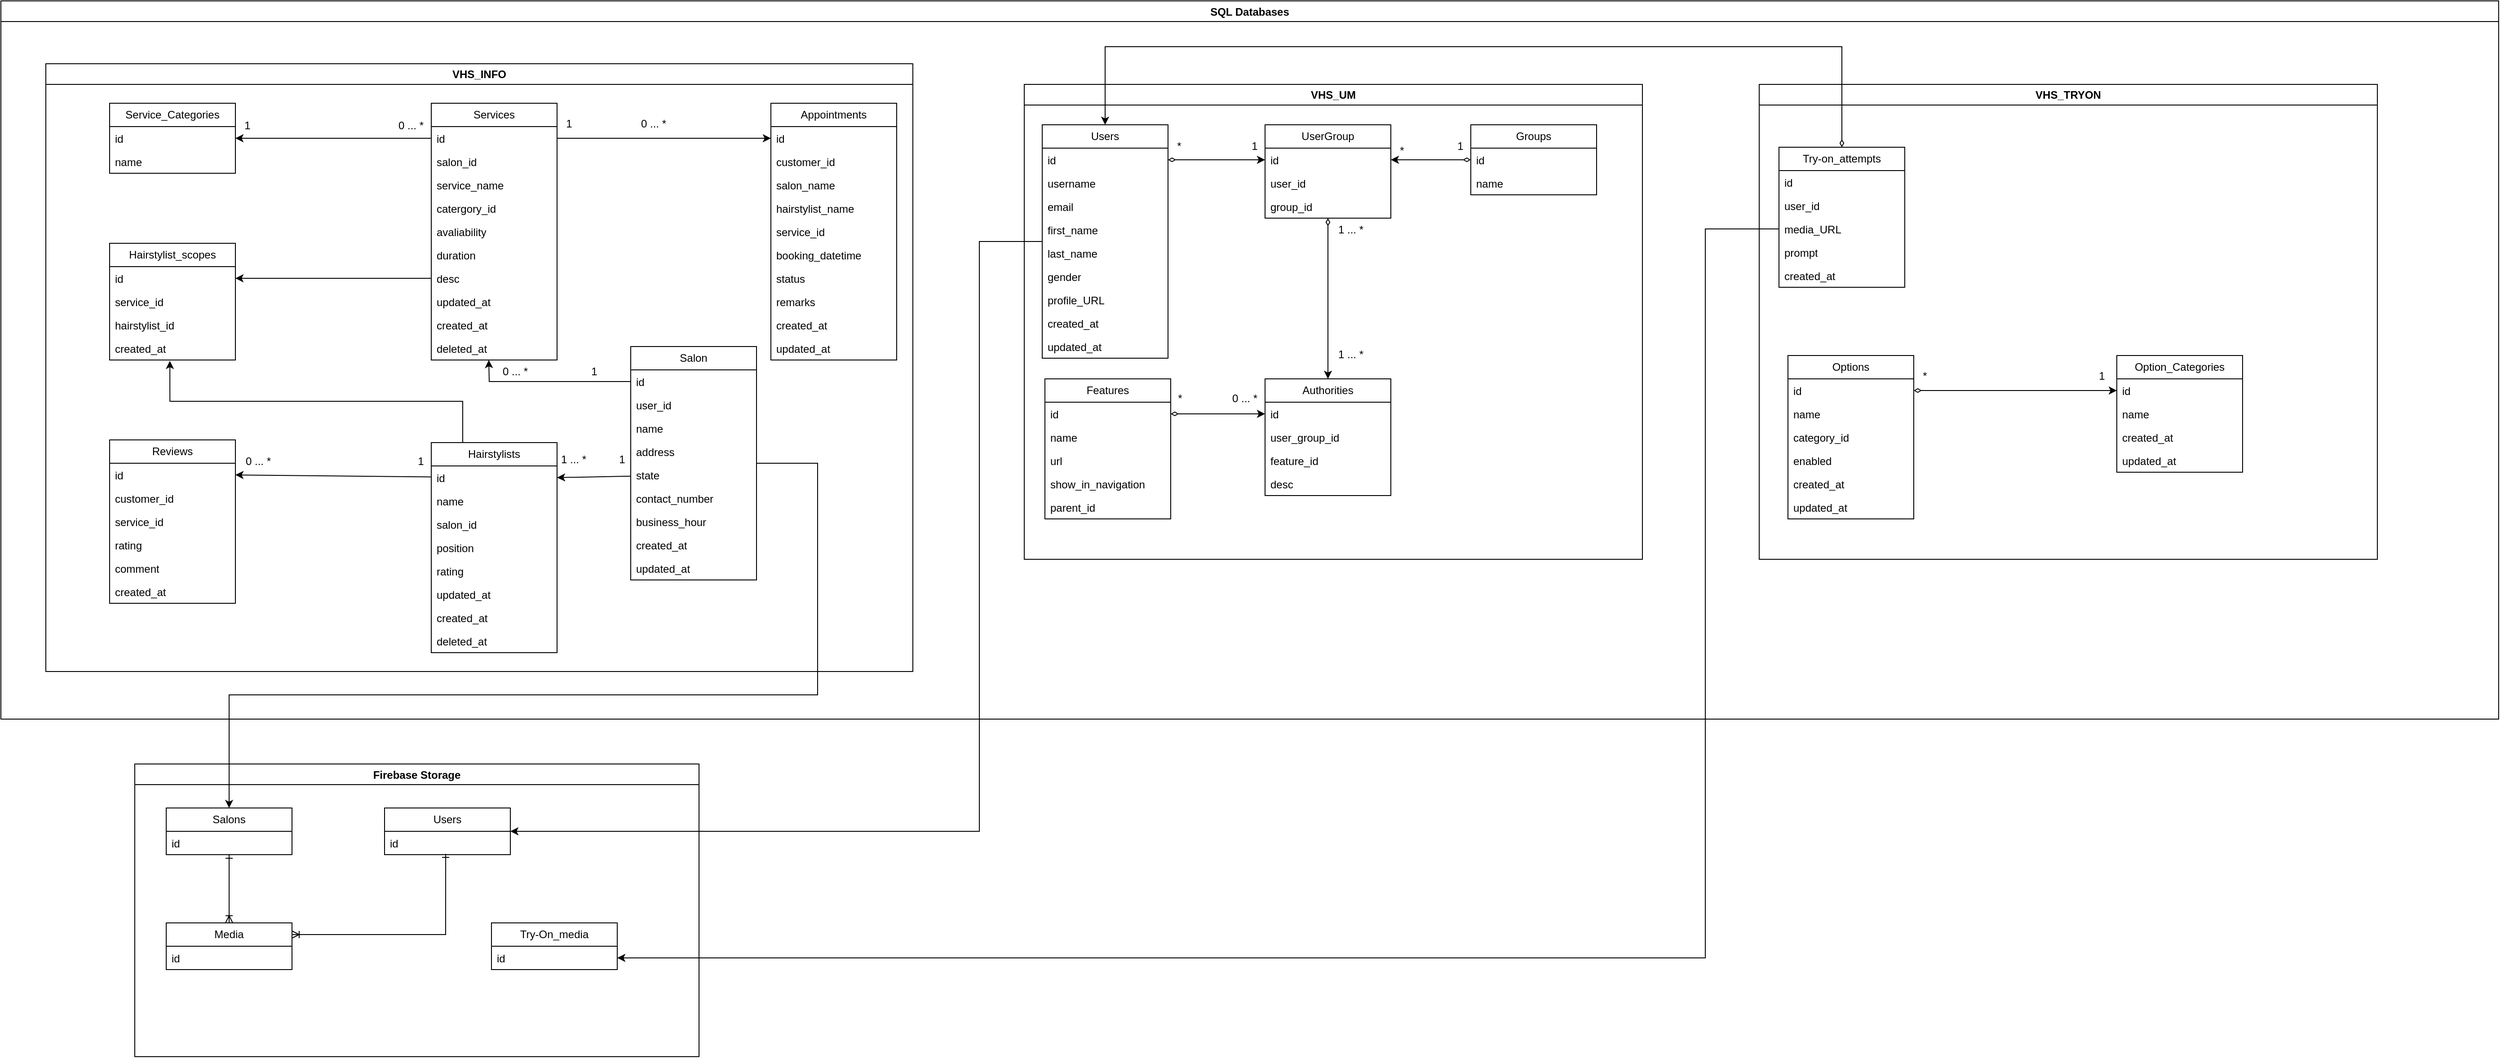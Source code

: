 <mxfile version="20.2.3" type="device"><diagram name="Page-1" id="EU95FbLC4-0vJ19-Mq4g"><mxGraphModel dx="3754" dy="1260" grid="0" gridSize="10" guides="1" tooltips="1" connect="1" arrows="1" fold="1" page="0" pageScale="1" pageWidth="850" pageHeight="1100" math="0" shadow="0"><root><mxCell id="0"/><mxCell id="1" parent="0"/><mxCell id="-qn0VNu3mBSavHZw8yQI-42" value="SQL Databases" style="swimlane;" parent="1" vertex="1"><mxGeometry x="-2357" y="-162" width="2780" height="800" as="geometry"/></mxCell><mxCell id="NPpUsrkIHnFNNXtcyEgX-66" value="VHS_UM" style="swimlane;whiteSpace=wrap;html=1;startSize=23;" parent="-qn0VNu3mBSavHZw8yQI-42" vertex="1"><mxGeometry x="1139" y="93" width="688" height="529" as="geometry"><mxRectangle x="262" y="-19" width="137" height="26" as="alternateBounds"/></mxGeometry></mxCell><mxCell id="NPpUsrkIHnFNNXtcyEgX-4" value="Users" style="swimlane;fontStyle=0;childLayout=stackLayout;horizontal=1;startSize=26;fillColor=none;horizontalStack=0;resizeParent=1;resizeParentMax=0;resizeLast=0;collapsible=1;marginBottom=0;whiteSpace=wrap;html=1;" parent="NPpUsrkIHnFNNXtcyEgX-66" vertex="1"><mxGeometry x="20" y="45" width="140" height="260" as="geometry"><mxRectangle x="330" y="230" width="100" height="30" as="alternateBounds"/></mxGeometry></mxCell><mxCell id="NPpUsrkIHnFNNXtcyEgX-24" value="id" style="text;strokeColor=none;fillColor=none;align=left;verticalAlign=top;spacingLeft=4;spacingRight=4;overflow=hidden;rotatable=0;points=[[0,0.5],[1,0.5]];portConstraint=eastwest;whiteSpace=wrap;html=1;" parent="NPpUsrkIHnFNNXtcyEgX-4" vertex="1"><mxGeometry y="26" width="140" height="26" as="geometry"/></mxCell><mxCell id="NPpUsrkIHnFNNXtcyEgX-25" value="username" style="text;strokeColor=none;fillColor=none;align=left;verticalAlign=top;spacingLeft=4;spacingRight=4;overflow=hidden;rotatable=0;points=[[0,0.5],[1,0.5]];portConstraint=eastwest;whiteSpace=wrap;html=1;" parent="NPpUsrkIHnFNNXtcyEgX-4" vertex="1"><mxGeometry y="52" width="140" height="26" as="geometry"/></mxCell><mxCell id="NPpUsrkIHnFNNXtcyEgX-26" value="email" style="text;strokeColor=none;fillColor=none;align=left;verticalAlign=top;spacingLeft=4;spacingRight=4;overflow=hidden;rotatable=0;points=[[0,0.5],[1,0.5]];portConstraint=eastwest;whiteSpace=wrap;html=1;" parent="NPpUsrkIHnFNNXtcyEgX-4" vertex="1"><mxGeometry y="78" width="140" height="26" as="geometry"/></mxCell><mxCell id="NPpUsrkIHnFNNXtcyEgX-27" value="first_name" style="text;strokeColor=none;fillColor=none;align=left;verticalAlign=top;spacingLeft=4;spacingRight=4;overflow=hidden;rotatable=0;points=[[0,0.5],[1,0.5]];portConstraint=eastwest;whiteSpace=wrap;html=1;" parent="NPpUsrkIHnFNNXtcyEgX-4" vertex="1"><mxGeometry y="104" width="140" height="26" as="geometry"/></mxCell><mxCell id="NPpUsrkIHnFNNXtcyEgX-6" value="last_name" style="text;strokeColor=none;fillColor=none;align=left;verticalAlign=top;spacingLeft=4;spacingRight=4;overflow=hidden;rotatable=0;points=[[0,0.5],[1,0.5]];portConstraint=eastwest;whiteSpace=wrap;html=1;" parent="NPpUsrkIHnFNNXtcyEgX-4" vertex="1"><mxGeometry y="130" width="140" height="26" as="geometry"/></mxCell><mxCell id="NPpUsrkIHnFNNXtcyEgX-29" value="gender" style="text;strokeColor=none;fillColor=none;align=left;verticalAlign=top;spacingLeft=4;spacingRight=4;overflow=hidden;rotatable=0;points=[[0,0.5],[1,0.5]];portConstraint=eastwest;whiteSpace=wrap;html=1;" parent="NPpUsrkIHnFNNXtcyEgX-4" vertex="1"><mxGeometry y="156" width="140" height="26" as="geometry"/></mxCell><mxCell id="lzZ6D2tlGXIr9GWn8i_I-21" value="profile_URL" style="text;strokeColor=none;fillColor=none;align=left;verticalAlign=top;spacingLeft=4;spacingRight=4;overflow=hidden;rotatable=0;points=[[0,0.5],[1,0.5]];portConstraint=eastwest;whiteSpace=wrap;html=1;" parent="NPpUsrkIHnFNNXtcyEgX-4" vertex="1"><mxGeometry y="182" width="140" height="26" as="geometry"/></mxCell><mxCell id="NPpUsrkIHnFNNXtcyEgX-30" value="created_at" style="text;strokeColor=none;fillColor=none;align=left;verticalAlign=top;spacingLeft=4;spacingRight=4;overflow=hidden;rotatable=0;points=[[0,0.5],[1,0.5]];portConstraint=eastwest;whiteSpace=wrap;html=1;" parent="NPpUsrkIHnFNNXtcyEgX-4" vertex="1"><mxGeometry y="208" width="140" height="26" as="geometry"/></mxCell><mxCell id="NPpUsrkIHnFNNXtcyEgX-28" value="updated_at" style="text;strokeColor=none;fillColor=none;align=left;verticalAlign=top;spacingLeft=4;spacingRight=4;overflow=hidden;rotatable=0;points=[[0,0.5],[1,0.5]];portConstraint=eastwest;whiteSpace=wrap;html=1;" parent="NPpUsrkIHnFNNXtcyEgX-4" vertex="1"><mxGeometry y="234" width="140" height="26" as="geometry"/></mxCell><mxCell id="NPpUsrkIHnFNNXtcyEgX-12" value="Groups" style="swimlane;fontStyle=0;childLayout=stackLayout;horizontal=1;startSize=26;fillColor=none;horizontalStack=0;resizeParent=1;resizeParentMax=0;resizeLast=0;collapsible=1;marginBottom=0;whiteSpace=wrap;html=1;" parent="NPpUsrkIHnFNNXtcyEgX-66" vertex="1"><mxGeometry x="497" y="45" width="140" height="78" as="geometry"/></mxCell><mxCell id="NPpUsrkIHnFNNXtcyEgX-13" value="id" style="text;strokeColor=none;fillColor=none;align=left;verticalAlign=top;spacingLeft=4;spacingRight=4;overflow=hidden;rotatable=0;points=[[0,0.5],[1,0.5]];portConstraint=eastwest;whiteSpace=wrap;html=1;" parent="NPpUsrkIHnFNNXtcyEgX-12" vertex="1"><mxGeometry y="26" width="140" height="26" as="geometry"/></mxCell><mxCell id="NPpUsrkIHnFNNXtcyEgX-14" value="name" style="text;strokeColor=none;fillColor=none;align=left;verticalAlign=top;spacingLeft=4;spacingRight=4;overflow=hidden;rotatable=0;points=[[0,0.5],[1,0.5]];portConstraint=eastwest;whiteSpace=wrap;html=1;" parent="NPpUsrkIHnFNNXtcyEgX-12" vertex="1"><mxGeometry y="52" width="140" height="26" as="geometry"/></mxCell><mxCell id="NPpUsrkIHnFNNXtcyEgX-16" value="Features" style="swimlane;fontStyle=0;childLayout=stackLayout;horizontal=1;startSize=26;fillColor=none;horizontalStack=0;resizeParent=1;resizeParentMax=0;resizeLast=0;collapsible=1;marginBottom=0;whiteSpace=wrap;html=1;" parent="NPpUsrkIHnFNNXtcyEgX-66" vertex="1"><mxGeometry x="23" y="328" width="140" height="156" as="geometry"/></mxCell><mxCell id="NPpUsrkIHnFNNXtcyEgX-17" value="id" style="text;strokeColor=none;fillColor=none;align=left;verticalAlign=top;spacingLeft=4;spacingRight=4;overflow=hidden;rotatable=0;points=[[0,0.5],[1,0.5]];portConstraint=eastwest;whiteSpace=wrap;html=1;" parent="NPpUsrkIHnFNNXtcyEgX-16" vertex="1"><mxGeometry y="26" width="140" height="26" as="geometry"/></mxCell><mxCell id="NPpUsrkIHnFNNXtcyEgX-18" value="name" style="text;strokeColor=none;fillColor=none;align=left;verticalAlign=top;spacingLeft=4;spacingRight=4;overflow=hidden;rotatable=0;points=[[0,0.5],[1,0.5]];portConstraint=eastwest;whiteSpace=wrap;html=1;" parent="NPpUsrkIHnFNNXtcyEgX-16" vertex="1"><mxGeometry y="52" width="140" height="26" as="geometry"/></mxCell><mxCell id="NPpUsrkIHnFNNXtcyEgX-19" value="url" style="text;strokeColor=none;fillColor=none;align=left;verticalAlign=top;spacingLeft=4;spacingRight=4;overflow=hidden;rotatable=0;points=[[0,0.5],[1,0.5]];portConstraint=eastwest;whiteSpace=wrap;html=1;" parent="NPpUsrkIHnFNNXtcyEgX-16" vertex="1"><mxGeometry y="78" width="140" height="26" as="geometry"/></mxCell><mxCell id="NPpUsrkIHnFNNXtcyEgX-31" value="show_in_navigation" style="text;strokeColor=none;fillColor=none;align=left;verticalAlign=top;spacingLeft=4;spacingRight=4;overflow=hidden;rotatable=0;points=[[0,0.5],[1,0.5]];portConstraint=eastwest;whiteSpace=wrap;html=1;" parent="NPpUsrkIHnFNNXtcyEgX-16" vertex="1"><mxGeometry y="104" width="140" height="26" as="geometry"/></mxCell><mxCell id="NPpUsrkIHnFNNXtcyEgX-32" value="parent_id" style="text;strokeColor=none;fillColor=none;align=left;verticalAlign=top;spacingLeft=4;spacingRight=4;overflow=hidden;rotatable=0;points=[[0,0.5],[1,0.5]];portConstraint=eastwest;whiteSpace=wrap;html=1;" parent="NPpUsrkIHnFNNXtcyEgX-16" vertex="1"><mxGeometry y="130" width="140" height="26" as="geometry"/></mxCell><mxCell id="NPpUsrkIHnFNNXtcyEgX-20" value="Authorities" style="swimlane;fontStyle=0;childLayout=stackLayout;horizontal=1;startSize=26;fillColor=none;horizontalStack=0;resizeParent=1;resizeParentMax=0;resizeLast=0;collapsible=1;marginBottom=0;whiteSpace=wrap;html=1;" parent="NPpUsrkIHnFNNXtcyEgX-66" vertex="1"><mxGeometry x="268" y="328" width="140" height="130" as="geometry"/></mxCell><mxCell id="NPpUsrkIHnFNNXtcyEgX-21" value="id" style="text;strokeColor=none;fillColor=none;align=left;verticalAlign=top;spacingLeft=4;spacingRight=4;overflow=hidden;rotatable=0;points=[[0,0.5],[1,0.5]];portConstraint=eastwest;whiteSpace=wrap;html=1;" parent="NPpUsrkIHnFNNXtcyEgX-20" vertex="1"><mxGeometry y="26" width="140" height="26" as="geometry"/></mxCell><mxCell id="NPpUsrkIHnFNNXtcyEgX-61" value="user_group_id" style="text;strokeColor=none;fillColor=none;align=left;verticalAlign=top;spacingLeft=4;spacingRight=4;overflow=hidden;rotatable=0;points=[[0,0.5],[1,0.5]];portConstraint=eastwest;whiteSpace=wrap;html=1;" parent="NPpUsrkIHnFNNXtcyEgX-20" vertex="1"><mxGeometry y="52" width="140" height="26" as="geometry"/></mxCell><mxCell id="NPpUsrkIHnFNNXtcyEgX-22" value="feature_id" style="text;strokeColor=none;fillColor=none;align=left;verticalAlign=top;spacingLeft=4;spacingRight=4;overflow=hidden;rotatable=0;points=[[0,0.5],[1,0.5]];portConstraint=eastwest;whiteSpace=wrap;html=1;" parent="NPpUsrkIHnFNNXtcyEgX-20" vertex="1"><mxGeometry y="78" width="140" height="26" as="geometry"/></mxCell><mxCell id="NPpUsrkIHnFNNXtcyEgX-23" value="desc" style="text;strokeColor=none;fillColor=none;align=left;verticalAlign=top;spacingLeft=4;spacingRight=4;overflow=hidden;rotatable=0;points=[[0,0.5],[1,0.5]];portConstraint=eastwest;whiteSpace=wrap;html=1;" parent="NPpUsrkIHnFNNXtcyEgX-20" vertex="1"><mxGeometry y="104" width="140" height="26" as="geometry"/></mxCell><mxCell id="NPpUsrkIHnFNNXtcyEgX-56" style="edgeStyle=orthogonalEdgeStyle;rounded=0;orthogonalLoop=1;jettySize=auto;html=1;startArrow=diamondThin;startFill=0;" parent="NPpUsrkIHnFNNXtcyEgX-66" source="NPpUsrkIHnFNNXtcyEgX-45" target="NPpUsrkIHnFNNXtcyEgX-20" edge="1"><mxGeometry relative="1" as="geometry"/></mxCell><mxCell id="NPpUsrkIHnFNNXtcyEgX-45" value="UserGroup" style="swimlane;fontStyle=0;childLayout=stackLayout;horizontal=1;startSize=26;fillColor=none;horizontalStack=0;resizeParent=1;resizeParentMax=0;resizeLast=0;collapsible=1;marginBottom=0;whiteSpace=wrap;html=1;" parent="NPpUsrkIHnFNNXtcyEgX-66" vertex="1"><mxGeometry x="268" y="45" width="140" height="104" as="geometry"/></mxCell><mxCell id="NPpUsrkIHnFNNXtcyEgX-46" value="id" style="text;strokeColor=none;fillColor=none;align=left;verticalAlign=top;spacingLeft=4;spacingRight=4;overflow=hidden;rotatable=0;points=[[0,0.5],[1,0.5]];portConstraint=eastwest;whiteSpace=wrap;html=1;" parent="NPpUsrkIHnFNNXtcyEgX-45" vertex="1"><mxGeometry y="26" width="140" height="26" as="geometry"/></mxCell><mxCell id="NPpUsrkIHnFNNXtcyEgX-47" value="user_id" style="text;strokeColor=none;fillColor=none;align=left;verticalAlign=top;spacingLeft=4;spacingRight=4;overflow=hidden;rotatable=0;points=[[0,0.5],[1,0.5]];portConstraint=eastwest;whiteSpace=wrap;html=1;" parent="NPpUsrkIHnFNNXtcyEgX-45" vertex="1"><mxGeometry y="52" width="140" height="26" as="geometry"/></mxCell><mxCell id="NPpUsrkIHnFNNXtcyEgX-51" value="group_id" style="text;strokeColor=none;fillColor=none;align=left;verticalAlign=top;spacingLeft=4;spacingRight=4;overflow=hidden;rotatable=0;points=[[0,0.5],[1,0.5]];portConstraint=eastwest;whiteSpace=wrap;html=1;" parent="NPpUsrkIHnFNNXtcyEgX-45" vertex="1"><mxGeometry y="78" width="140" height="26" as="geometry"/></mxCell><mxCell id="NPpUsrkIHnFNNXtcyEgX-48" style="edgeStyle=orthogonalEdgeStyle;rounded=0;orthogonalLoop=1;jettySize=auto;html=1;exitX=1;exitY=0.5;exitDx=0;exitDy=0;startArrow=diamondThin;startFill=0;" parent="NPpUsrkIHnFNNXtcyEgX-66" source="NPpUsrkIHnFNNXtcyEgX-24" target="NPpUsrkIHnFNNXtcyEgX-46" edge="1"><mxGeometry relative="1" as="geometry"/></mxCell><mxCell id="NPpUsrkIHnFNNXtcyEgX-50" style="edgeStyle=orthogonalEdgeStyle;rounded=0;orthogonalLoop=1;jettySize=auto;html=1;exitX=0;exitY=0.5;exitDx=0;exitDy=0;entryX=1;entryY=0.5;entryDx=0;entryDy=0;startArrow=diamondThin;startFill=0;" parent="NPpUsrkIHnFNNXtcyEgX-66" source="NPpUsrkIHnFNNXtcyEgX-13" target="NPpUsrkIHnFNNXtcyEgX-46" edge="1"><mxGeometry relative="1" as="geometry"/></mxCell><mxCell id="NPpUsrkIHnFNNXtcyEgX-54" value="1" style="text;html=1;align=center;verticalAlign=middle;resizable=0;points=[];autosize=1;strokeColor=none;fillColor=none;" parent="NPpUsrkIHnFNNXtcyEgX-66" vertex="1"><mxGeometry x="243" y="56" width="25" height="26" as="geometry"/></mxCell><mxCell id="NPpUsrkIHnFNNXtcyEgX-57" value="1 ... *" style="text;html=1;align=center;verticalAlign=middle;resizable=0;points=[];autosize=1;strokeColor=none;fillColor=none;" parent="NPpUsrkIHnFNNXtcyEgX-66" vertex="1"><mxGeometry x="340" y="288" width="46" height="26" as="geometry"/></mxCell><mxCell id="NPpUsrkIHnFNNXtcyEgX-58" value="1 ... *" style="text;html=1;align=center;verticalAlign=middle;resizable=0;points=[];autosize=1;strokeColor=none;fillColor=none;" parent="NPpUsrkIHnFNNXtcyEgX-66" vertex="1"><mxGeometry x="340" y="149" width="46" height="26" as="geometry"/></mxCell><mxCell id="NPpUsrkIHnFNNXtcyEgX-59" value="*" style="text;html=1;align=center;verticalAlign=middle;resizable=0;points=[];autosize=1;strokeColor=none;fillColor=none;" parent="NPpUsrkIHnFNNXtcyEgX-66" vertex="1"><mxGeometry x="160" y="56" width="23" height="26" as="geometry"/></mxCell><mxCell id="NPpUsrkIHnFNNXtcyEgX-60" value="1" style="text;html=1;align=center;verticalAlign=middle;resizable=0;points=[];autosize=1;strokeColor=none;fillColor=none;" parent="NPpUsrkIHnFNNXtcyEgX-66" vertex="1"><mxGeometry x="472" y="56" width="25" height="26" as="geometry"/></mxCell><mxCell id="NPpUsrkIHnFNNXtcyEgX-63" style="edgeStyle=orthogonalEdgeStyle;rounded=0;orthogonalLoop=1;jettySize=auto;html=1;exitX=1;exitY=0.5;exitDx=0;exitDy=0;entryX=0;entryY=0.5;entryDx=0;entryDy=0;startArrow=diamondThin;startFill=0;" parent="NPpUsrkIHnFNNXtcyEgX-66" source="NPpUsrkIHnFNNXtcyEgX-17" target="NPpUsrkIHnFNNXtcyEgX-21" edge="1"><mxGeometry relative="1" as="geometry"/></mxCell><mxCell id="NPpUsrkIHnFNNXtcyEgX-64" value="*" style="text;html=1;align=center;verticalAlign=middle;resizable=0;points=[];autosize=1;strokeColor=none;fillColor=none;" parent="NPpUsrkIHnFNNXtcyEgX-66" vertex="1"><mxGeometry x="161" y="337" width="23" height="26" as="geometry"/></mxCell><mxCell id="NPpUsrkIHnFNNXtcyEgX-65" value="0 ... *" style="text;html=1;align=center;verticalAlign=middle;resizable=0;points=[];autosize=1;strokeColor=none;fillColor=none;" parent="NPpUsrkIHnFNNXtcyEgX-66" vertex="1"><mxGeometry x="222" y="337" width="46" height="26" as="geometry"/></mxCell><mxCell id="e5NKQKGTSLIGtZle6qO9-22" value="*" style="text;html=1;align=center;verticalAlign=middle;resizable=0;points=[];autosize=1;strokeColor=none;fillColor=none;" parent="NPpUsrkIHnFNNXtcyEgX-66" vertex="1"><mxGeometry x="408" y="61" width="23" height="26" as="geometry"/></mxCell><mxCell id="-qn0VNu3mBSavHZw8yQI-41" value="VHS_INFO" style="swimlane;whiteSpace=wrap;html=1;" parent="-qn0VNu3mBSavHZw8yQI-42" vertex="1"><mxGeometry x="50" y="70" width="965" height="677" as="geometry"/></mxCell><mxCell id="e5NKQKGTSLIGtZle6qO9-1" value="Appointments" style="swimlane;fontStyle=0;childLayout=stackLayout;horizontal=1;startSize=26;fillColor=none;horizontalStack=0;resizeParent=1;resizeParentMax=0;resizeLast=0;collapsible=1;marginBottom=0;whiteSpace=wrap;html=1;" parent="-qn0VNu3mBSavHZw8yQI-41" vertex="1"><mxGeometry x="807" y="44" width="140" height="286" as="geometry"/></mxCell><mxCell id="e5NKQKGTSLIGtZle6qO9-2" value="id" style="text;strokeColor=none;fillColor=none;align=left;verticalAlign=top;spacingLeft=4;spacingRight=4;overflow=hidden;rotatable=0;points=[[0,0.5],[1,0.5]];portConstraint=eastwest;whiteSpace=wrap;html=1;" parent="e5NKQKGTSLIGtZle6qO9-1" vertex="1"><mxGeometry y="26" width="140" height="26" as="geometry"/></mxCell><mxCell id="e5NKQKGTSLIGtZle6qO9-5" value="customer_id" style="text;strokeColor=none;fillColor=none;align=left;verticalAlign=top;spacingLeft=4;spacingRight=4;overflow=hidden;rotatable=0;points=[[0,0.5],[1,0.5]];portConstraint=eastwest;whiteSpace=wrap;html=1;" parent="e5NKQKGTSLIGtZle6qO9-1" vertex="1"><mxGeometry y="52" width="140" height="26" as="geometry"/></mxCell><mxCell id="pWx1Q6VBMcV0_4F0QNCN-1" value="salon_name" style="text;strokeColor=none;fillColor=none;align=left;verticalAlign=top;spacingLeft=4;spacingRight=4;overflow=hidden;rotatable=0;points=[[0,0.5],[1,0.5]];portConstraint=eastwest;whiteSpace=wrap;html=1;" parent="e5NKQKGTSLIGtZle6qO9-1" vertex="1"><mxGeometry y="78" width="140" height="26" as="geometry"/></mxCell><mxCell id="pWx1Q6VBMcV0_4F0QNCN-2" value="hairstylist_name" style="text;strokeColor=none;fillColor=none;align=left;verticalAlign=top;spacingLeft=4;spacingRight=4;overflow=hidden;rotatable=0;points=[[0,0.5],[1,0.5]];portConstraint=eastwest;whiteSpace=wrap;html=1;" parent="e5NKQKGTSLIGtZle6qO9-1" vertex="1"><mxGeometry y="104" width="140" height="26" as="geometry"/></mxCell><mxCell id="e5NKQKGTSLIGtZle6qO9-8" value="service_id" style="text;strokeColor=none;fillColor=none;align=left;verticalAlign=top;spacingLeft=4;spacingRight=4;overflow=hidden;rotatable=0;points=[[0,0.5],[1,0.5]];portConstraint=eastwest;whiteSpace=wrap;html=1;" parent="e5NKQKGTSLIGtZle6qO9-1" vertex="1"><mxGeometry y="130" width="140" height="26" as="geometry"/></mxCell><mxCell id="e5NKQKGTSLIGtZle6qO9-6" value="booking_datetime" style="text;strokeColor=none;fillColor=none;align=left;verticalAlign=top;spacingLeft=4;spacingRight=4;overflow=hidden;rotatable=0;points=[[0,0.5],[1,0.5]];portConstraint=eastwest;whiteSpace=wrap;html=1;" parent="e5NKQKGTSLIGtZle6qO9-1" vertex="1"><mxGeometry y="156" width="140" height="26" as="geometry"/></mxCell><mxCell id="e5NKQKGTSLIGtZle6qO9-7" value="status" style="text;strokeColor=none;fillColor=none;align=left;verticalAlign=top;spacingLeft=4;spacingRight=4;overflow=hidden;rotatable=0;points=[[0,0.5],[1,0.5]];portConstraint=eastwest;whiteSpace=wrap;html=1;" parent="e5NKQKGTSLIGtZle6qO9-1" vertex="1"><mxGeometry y="182" width="140" height="26" as="geometry"/></mxCell><mxCell id="e5NKQKGTSLIGtZle6qO9-9" value="remarks" style="text;strokeColor=none;fillColor=none;align=left;verticalAlign=top;spacingLeft=4;spacingRight=4;overflow=hidden;rotatable=0;points=[[0,0.5],[1,0.5]];portConstraint=eastwest;whiteSpace=wrap;html=1;" parent="e5NKQKGTSLIGtZle6qO9-1" vertex="1"><mxGeometry y="208" width="140" height="26" as="geometry"/></mxCell><mxCell id="e5NKQKGTSLIGtZle6qO9-15" value="created_at" style="text;strokeColor=none;fillColor=none;align=left;verticalAlign=top;spacingLeft=4;spacingRight=4;overflow=hidden;rotatable=0;points=[[0,0.5],[1,0.5]];portConstraint=eastwest;whiteSpace=wrap;html=1;" parent="e5NKQKGTSLIGtZle6qO9-1" vertex="1"><mxGeometry y="234" width="140" height="26" as="geometry"/></mxCell><mxCell id="e5NKQKGTSLIGtZle6qO9-16" value="updated_at" style="text;strokeColor=none;fillColor=none;align=left;verticalAlign=top;spacingLeft=4;spacingRight=4;overflow=hidden;rotatable=0;points=[[0,0.5],[1,0.5]];portConstraint=eastwest;whiteSpace=wrap;html=1;" parent="e5NKQKGTSLIGtZle6qO9-1" vertex="1"><mxGeometry y="260" width="140" height="26" as="geometry"/></mxCell><mxCell id="e5NKQKGTSLIGtZle6qO9-10" value="Services" style="swimlane;fontStyle=0;childLayout=stackLayout;horizontal=1;startSize=26;fillColor=none;horizontalStack=0;resizeParent=1;resizeParentMax=0;resizeLast=0;collapsible=1;marginBottom=0;whiteSpace=wrap;html=1;" parent="-qn0VNu3mBSavHZw8yQI-41" vertex="1"><mxGeometry x="429" y="44" width="140" height="286" as="geometry"/></mxCell><mxCell id="e5NKQKGTSLIGtZle6qO9-11" value="id" style="text;strokeColor=none;fillColor=none;align=left;verticalAlign=top;spacingLeft=4;spacingRight=4;overflow=hidden;rotatable=0;points=[[0,0.5],[1,0.5]];portConstraint=eastwest;whiteSpace=wrap;html=1;" parent="e5NKQKGTSLIGtZle6qO9-10" vertex="1"><mxGeometry y="26" width="140" height="26" as="geometry"/></mxCell><mxCell id="e5NKQKGTSLIGtZle6qO9-12" value="salon_id" style="text;strokeColor=none;fillColor=none;align=left;verticalAlign=top;spacingLeft=4;spacingRight=4;overflow=hidden;rotatable=0;points=[[0,0.5],[1,0.5]];portConstraint=eastwest;whiteSpace=wrap;html=1;" parent="e5NKQKGTSLIGtZle6qO9-10" vertex="1"><mxGeometry y="52" width="140" height="26" as="geometry"/></mxCell><mxCell id="e5NKQKGTSLIGtZle6qO9-13" value="service_name" style="text;strokeColor=none;fillColor=none;align=left;verticalAlign=top;spacingLeft=4;spacingRight=4;overflow=hidden;rotatable=0;points=[[0,0.5],[1,0.5]];portConstraint=eastwest;whiteSpace=wrap;html=1;" parent="e5NKQKGTSLIGtZle6qO9-10" vertex="1"><mxGeometry y="78" width="140" height="26" as="geometry"/></mxCell><mxCell id="jHifMLoJYuQOKz62agZg-17" value="catergory_id" style="text;strokeColor=none;fillColor=none;align=left;verticalAlign=top;spacingLeft=4;spacingRight=4;overflow=hidden;rotatable=0;points=[[0,0.5],[1,0.5]];portConstraint=eastwest;whiteSpace=wrap;html=1;" parent="e5NKQKGTSLIGtZle6qO9-10" vertex="1"><mxGeometry y="104" width="140" height="26" as="geometry"/></mxCell><mxCell id="e5NKQKGTSLIGtZle6qO9-19" value="avaliability" style="text;strokeColor=none;fillColor=none;align=left;verticalAlign=top;spacingLeft=4;spacingRight=4;overflow=hidden;rotatable=0;points=[[0,0.5],[1,0.5]];portConstraint=eastwest;whiteSpace=wrap;html=1;" parent="e5NKQKGTSLIGtZle6qO9-10" vertex="1"><mxGeometry y="130" width="140" height="26" as="geometry"/></mxCell><mxCell id="e5NKQKGTSLIGtZle6qO9-17" value="duration" style="text;strokeColor=none;fillColor=none;align=left;verticalAlign=top;spacingLeft=4;spacingRight=4;overflow=hidden;rotatable=0;points=[[0,0.5],[1,0.5]];portConstraint=eastwest;whiteSpace=wrap;html=1;" parent="e5NKQKGTSLIGtZle6qO9-10" vertex="1"><mxGeometry y="156" width="140" height="26" as="geometry"/></mxCell><mxCell id="e5NKQKGTSLIGtZle6qO9-14" value="desc" style="text;strokeColor=none;fillColor=none;align=left;verticalAlign=top;spacingLeft=4;spacingRight=4;overflow=hidden;rotatable=0;points=[[0,0.5],[1,0.5]];portConstraint=eastwest;whiteSpace=wrap;html=1;" parent="e5NKQKGTSLIGtZle6qO9-10" vertex="1"><mxGeometry y="182" width="140" height="26" as="geometry"/></mxCell><mxCell id="jHifMLoJYuQOKz62agZg-15" value="updated_at" style="text;strokeColor=none;fillColor=none;align=left;verticalAlign=top;spacingLeft=4;spacingRight=4;overflow=hidden;rotatable=0;points=[[0,0.5],[1,0.5]];portConstraint=eastwest;whiteSpace=wrap;html=1;" parent="e5NKQKGTSLIGtZle6qO9-10" vertex="1"><mxGeometry y="208" width="140" height="26" as="geometry"/></mxCell><mxCell id="jHifMLoJYuQOKz62agZg-14" value="created_at" style="text;strokeColor=none;fillColor=none;align=left;verticalAlign=top;spacingLeft=4;spacingRight=4;overflow=hidden;rotatable=0;points=[[0,0.5],[1,0.5]];portConstraint=eastwest;whiteSpace=wrap;html=1;" parent="e5NKQKGTSLIGtZle6qO9-10" vertex="1"><mxGeometry y="234" width="140" height="26" as="geometry"/></mxCell><mxCell id="dR1Fy9hpv2itKr22Cjg3-2" value="deleted_at" style="text;strokeColor=none;fillColor=none;align=left;verticalAlign=top;spacingLeft=4;spacingRight=4;overflow=hidden;rotatable=0;points=[[0,0.5],[1,0.5]];portConstraint=eastwest;whiteSpace=wrap;html=1;" parent="e5NKQKGTSLIGtZle6qO9-10" vertex="1"><mxGeometry y="260" width="140" height="26" as="geometry"/></mxCell><mxCell id="e5NKQKGTSLIGtZle6qO9-18" style="edgeStyle=orthogonalEdgeStyle;rounded=0;orthogonalLoop=1;jettySize=auto;html=1;exitX=1;exitY=0.5;exitDx=0;exitDy=0;entryX=0;entryY=0.5;entryDx=0;entryDy=0;" parent="-qn0VNu3mBSavHZw8yQI-41" source="e5NKQKGTSLIGtZle6qO9-11" target="e5NKQKGTSLIGtZle6qO9-2" edge="1"><mxGeometry relative="1" as="geometry"/></mxCell><mxCell id="e5NKQKGTSLIGtZle6qO9-20" value="0 ... *" style="text;html=1;align=center;verticalAlign=middle;resizable=0;points=[];autosize=1;strokeColor=none;fillColor=none;" parent="-qn0VNu3mBSavHZw8yQI-41" vertex="1"><mxGeometry x="653" y="54" width="46" height="26" as="geometry"/></mxCell><mxCell id="e5NKQKGTSLIGtZle6qO9-21" value="1" style="text;html=1;align=center;verticalAlign=middle;resizable=0;points=[];autosize=1;strokeColor=none;fillColor=none;" parent="-qn0VNu3mBSavHZw8yQI-41" vertex="1"><mxGeometry x="569" y="54" width="25" height="26" as="geometry"/></mxCell><mxCell id="e5NKQKGTSLIGtZle6qO9-23" value="Reviews" style="swimlane;fontStyle=0;childLayout=stackLayout;horizontal=1;startSize=26;fillColor=none;horizontalStack=0;resizeParent=1;resizeParentMax=0;resizeLast=0;collapsible=1;marginBottom=0;whiteSpace=wrap;html=1;" parent="-qn0VNu3mBSavHZw8yQI-41" vertex="1"><mxGeometry x="71" y="419" width="140" height="182" as="geometry"/></mxCell><mxCell id="e5NKQKGTSLIGtZle6qO9-24" value="id" style="text;strokeColor=none;fillColor=none;align=left;verticalAlign=top;spacingLeft=4;spacingRight=4;overflow=hidden;rotatable=0;points=[[0,0.5],[1,0.5]];portConstraint=eastwest;whiteSpace=wrap;html=1;" parent="e5NKQKGTSLIGtZle6qO9-23" vertex="1"><mxGeometry y="26" width="140" height="26" as="geometry"/></mxCell><mxCell id="dR1Fy9hpv2itKr22Cjg3-1" value="customer_id" style="text;strokeColor=none;fillColor=none;align=left;verticalAlign=top;spacingLeft=4;spacingRight=4;overflow=hidden;rotatable=0;points=[[0,0.5],[1,0.5]];portConstraint=eastwest;whiteSpace=wrap;html=1;" parent="e5NKQKGTSLIGtZle6qO9-23" vertex="1"><mxGeometry y="52" width="140" height="26" as="geometry"/></mxCell><mxCell id="e5NKQKGTSLIGtZle6qO9-25" value="service_id" style="text;strokeColor=none;fillColor=none;align=left;verticalAlign=top;spacingLeft=4;spacingRight=4;overflow=hidden;rotatable=0;points=[[0,0.5],[1,0.5]];portConstraint=eastwest;whiteSpace=wrap;html=1;" parent="e5NKQKGTSLIGtZle6qO9-23" vertex="1"><mxGeometry y="78" width="140" height="26" as="geometry"/></mxCell><mxCell id="e5NKQKGTSLIGtZle6qO9-27" value="rating" style="text;strokeColor=none;fillColor=none;align=left;verticalAlign=top;spacingLeft=4;spacingRight=4;overflow=hidden;rotatable=0;points=[[0,0.5],[1,0.5]];portConstraint=eastwest;whiteSpace=wrap;html=1;" parent="e5NKQKGTSLIGtZle6qO9-23" vertex="1"><mxGeometry y="104" width="140" height="26" as="geometry"/></mxCell><mxCell id="e5NKQKGTSLIGtZle6qO9-29" value="comment" style="text;strokeColor=none;fillColor=none;align=left;verticalAlign=top;spacingLeft=4;spacingRight=4;overflow=hidden;rotatable=0;points=[[0,0.5],[1,0.5]];portConstraint=eastwest;whiteSpace=wrap;html=1;" parent="e5NKQKGTSLIGtZle6qO9-23" vertex="1"><mxGeometry y="130" width="140" height="26" as="geometry"/></mxCell><mxCell id="e5NKQKGTSLIGtZle6qO9-30" value="created_at" style="text;strokeColor=none;fillColor=none;align=left;verticalAlign=top;spacingLeft=4;spacingRight=4;overflow=hidden;rotatable=0;points=[[0,0.5],[1,0.5]];portConstraint=eastwest;whiteSpace=wrap;html=1;" parent="e5NKQKGTSLIGtZle6qO9-23" vertex="1"><mxGeometry y="156" width="140" height="26" as="geometry"/></mxCell><mxCell id="e5NKQKGTSLIGtZle6qO9-35" value="0 ... *" style="text;html=1;align=center;verticalAlign=middle;resizable=0;points=[];autosize=1;strokeColor=none;fillColor=none;" parent="-qn0VNu3mBSavHZw8yQI-41" vertex="1"><mxGeometry x="213" y="430" width="46" height="26" as="geometry"/></mxCell><mxCell id="lzZ6D2tlGXIr9GWn8i_I-23" value="Salon" style="swimlane;fontStyle=0;childLayout=stackLayout;horizontal=1;startSize=26;fillColor=none;horizontalStack=0;resizeParent=1;resizeParentMax=0;resizeLast=0;collapsible=1;marginBottom=0;whiteSpace=wrap;html=1;" parent="-qn0VNu3mBSavHZw8yQI-41" vertex="1"><mxGeometry x="651" y="315" width="140" height="260" as="geometry"/></mxCell><mxCell id="lzZ6D2tlGXIr9GWn8i_I-24" value="id" style="text;strokeColor=none;fillColor=none;align=left;verticalAlign=top;spacingLeft=4;spacingRight=4;overflow=hidden;rotatable=0;points=[[0,0.5],[1,0.5]];portConstraint=eastwest;whiteSpace=wrap;html=1;" parent="lzZ6D2tlGXIr9GWn8i_I-23" vertex="1"><mxGeometry y="26" width="140" height="26" as="geometry"/></mxCell><mxCell id="dxCzehKGxPksyajQULWF-2" value="user_id" style="text;strokeColor=none;fillColor=none;align=left;verticalAlign=top;spacingLeft=4;spacingRight=4;overflow=hidden;rotatable=0;points=[[0,0.5],[1,0.5]];portConstraint=eastwest;whiteSpace=wrap;html=1;" parent="lzZ6D2tlGXIr9GWn8i_I-23" vertex="1"><mxGeometry y="52" width="140" height="26" as="geometry"/></mxCell><mxCell id="dxCzehKGxPksyajQULWF-3" value="name" style="text;strokeColor=none;fillColor=none;align=left;verticalAlign=top;spacingLeft=4;spacingRight=4;overflow=hidden;rotatable=0;points=[[0,0.5],[1,0.5]];portConstraint=eastwest;whiteSpace=wrap;html=1;" parent="lzZ6D2tlGXIr9GWn8i_I-23" vertex="1"><mxGeometry y="78" width="140" height="26" as="geometry"/></mxCell><mxCell id="dxCzehKGxPksyajQULWF-4" value="address" style="text;strokeColor=none;fillColor=none;align=left;verticalAlign=top;spacingLeft=4;spacingRight=4;overflow=hidden;rotatable=0;points=[[0,0.5],[1,0.5]];portConstraint=eastwest;whiteSpace=wrap;html=1;" parent="lzZ6D2tlGXIr9GWn8i_I-23" vertex="1"><mxGeometry y="104" width="140" height="26" as="geometry"/></mxCell><mxCell id="jHifMLoJYuQOKz62agZg-33" value="state" style="text;strokeColor=none;fillColor=none;align=left;verticalAlign=top;spacingLeft=4;spacingRight=4;overflow=hidden;rotatable=0;points=[[0,0.5],[1,0.5]];portConstraint=eastwest;whiteSpace=wrap;html=1;" parent="lzZ6D2tlGXIr9GWn8i_I-23" vertex="1"><mxGeometry y="130" width="140" height="26" as="geometry"/></mxCell><mxCell id="lzZ6D2tlGXIr9GWn8i_I-25" value="contact_number" style="text;strokeColor=none;fillColor=none;align=left;verticalAlign=top;spacingLeft=4;spacingRight=4;overflow=hidden;rotatable=0;points=[[0,0.5],[1,0.5]];portConstraint=eastwest;whiteSpace=wrap;html=1;" parent="lzZ6D2tlGXIr9GWn8i_I-23" vertex="1"><mxGeometry y="156" width="140" height="26" as="geometry"/></mxCell><mxCell id="jHifMLoJYuQOKz62agZg-34" value="business_hour" style="text;strokeColor=none;fillColor=none;align=left;verticalAlign=top;spacingLeft=4;spacingRight=4;overflow=hidden;rotatable=0;points=[[0,0.5],[1,0.5]];portConstraint=eastwest;whiteSpace=wrap;html=1;" parent="lzZ6D2tlGXIr9GWn8i_I-23" vertex="1"><mxGeometry y="182" width="140" height="26" as="geometry"/></mxCell><mxCell id="dxCzehKGxPksyajQULWF-6" value="created_at" style="text;strokeColor=none;fillColor=none;align=left;verticalAlign=top;spacingLeft=4;spacingRight=4;overflow=hidden;rotatable=0;points=[[0,0.5],[1,0.5]];portConstraint=eastwest;whiteSpace=wrap;html=1;" parent="lzZ6D2tlGXIr9GWn8i_I-23" vertex="1"><mxGeometry y="208" width="140" height="26" as="geometry"/></mxCell><mxCell id="dxCzehKGxPksyajQULWF-5" value="updated_at" style="text;strokeColor=none;fillColor=none;align=left;verticalAlign=top;spacingLeft=4;spacingRight=4;overflow=hidden;rotatable=0;points=[[0,0.5],[1,0.5]];portConstraint=eastwest;whiteSpace=wrap;html=1;" parent="lzZ6D2tlGXIr9GWn8i_I-23" vertex="1"><mxGeometry y="234" width="140" height="26" as="geometry"/></mxCell><mxCell id="lzZ6D2tlGXIr9GWn8i_I-30" value="1" style="text;html=1;align=center;verticalAlign=middle;resizable=0;points=[];autosize=1;strokeColor=none;fillColor=none;" parent="-qn0VNu3mBSavHZw8yQI-41" vertex="1"><mxGeometry x="597" y="330" width="25" height="26" as="geometry"/></mxCell><mxCell id="lzZ6D2tlGXIr9GWn8i_I-31" value="0 ... *" style="text;html=1;align=center;verticalAlign=middle;resizable=0;points=[];autosize=1;strokeColor=none;fillColor=none;" parent="-qn0VNu3mBSavHZw8yQI-41" vertex="1"><mxGeometry x="499" y="330" width="46" height="26" as="geometry"/></mxCell><mxCell id="jHifMLoJYuQOKz62agZg-7" value="Service_Categories" style="swimlane;fontStyle=0;childLayout=stackLayout;horizontal=1;startSize=26;fillColor=none;horizontalStack=0;resizeParent=1;resizeParentMax=0;resizeLast=0;collapsible=1;marginBottom=0;whiteSpace=wrap;html=1;" parent="-qn0VNu3mBSavHZw8yQI-41" vertex="1"><mxGeometry x="71" y="44" width="140" height="78" as="geometry"/></mxCell><mxCell id="jHifMLoJYuQOKz62agZg-8" value="id" style="text;strokeColor=none;fillColor=none;align=left;verticalAlign=top;spacingLeft=4;spacingRight=4;overflow=hidden;rotatable=0;points=[[0,0.5],[1,0.5]];portConstraint=eastwest;whiteSpace=wrap;html=1;" parent="jHifMLoJYuQOKz62agZg-7" vertex="1"><mxGeometry y="26" width="140" height="26" as="geometry"/></mxCell><mxCell id="jHifMLoJYuQOKz62agZg-9" value="name" style="text;strokeColor=none;fillColor=none;align=left;verticalAlign=top;spacingLeft=4;spacingRight=4;overflow=hidden;rotatable=0;points=[[0,0.5],[1,0.5]];portConstraint=eastwest;whiteSpace=wrap;html=1;" parent="jHifMLoJYuQOKz62agZg-7" vertex="1"><mxGeometry y="52" width="140" height="26" as="geometry"/></mxCell><mxCell id="jHifMLoJYuQOKz62agZg-18" style="rounded=0;orthogonalLoop=1;jettySize=auto;html=1;startArrow=classic;startFill=1;endArrow=none;endFill=0;" parent="-qn0VNu3mBSavHZw8yQI-41" source="jHifMLoJYuQOKz62agZg-8" target="e5NKQKGTSLIGtZle6qO9-11" edge="1"><mxGeometry relative="1" as="geometry"/></mxCell><mxCell id="jHifMLoJYuQOKz62agZg-19" value="0 ... *" style="text;html=1;align=center;verticalAlign=middle;resizable=0;points=[];autosize=1;strokeColor=none;fillColor=none;" parent="-qn0VNu3mBSavHZw8yQI-41" vertex="1"><mxGeometry x="383" y="56" width="46" height="26" as="geometry"/></mxCell><mxCell id="jHifMLoJYuQOKz62agZg-20" value="1" style="text;html=1;align=center;verticalAlign=middle;resizable=0;points=[];autosize=1;strokeColor=none;fillColor=none;" parent="-qn0VNu3mBSavHZw8yQI-41" vertex="1"><mxGeometry x="211" y="56" width="25" height="26" as="geometry"/></mxCell><mxCell id="bgaR2aVLMqGZ0_HQK2EQ-9" style="edgeStyle=orthogonalEdgeStyle;rounded=0;orthogonalLoop=1;jettySize=auto;html=1;exitX=0.25;exitY=0;exitDx=0;exitDy=0;entryX=0.479;entryY=1.038;entryDx=0;entryDy=0;entryPerimeter=0;" parent="-qn0VNu3mBSavHZw8yQI-41" source="jHifMLoJYuQOKz62agZg-1" target="bgaR2aVLMqGZ0_HQK2EQ-8" edge="1"><mxGeometry relative="1" as="geometry"><mxPoint x="211" y="291" as="targetPoint"/></mxGeometry></mxCell><mxCell id="jHifMLoJYuQOKz62agZg-1" value="Hairstylists" style="swimlane;fontStyle=0;childLayout=stackLayout;horizontal=1;startSize=26;fillColor=none;horizontalStack=0;resizeParent=1;resizeParentMax=0;resizeLast=0;collapsible=1;marginBottom=0;whiteSpace=wrap;html=1;" parent="-qn0VNu3mBSavHZw8yQI-41" vertex="1"><mxGeometry x="429" y="422" width="140" height="234" as="geometry"/></mxCell><mxCell id="jHifMLoJYuQOKz62agZg-2" value="id" style="text;strokeColor=none;fillColor=none;align=left;verticalAlign=top;spacingLeft=4;spacingRight=4;overflow=hidden;rotatable=0;points=[[0,0.5],[1,0.5]];portConstraint=eastwest;whiteSpace=wrap;html=1;" parent="jHifMLoJYuQOKz62agZg-1" vertex="1"><mxGeometry y="26" width="140" height="26" as="geometry"/></mxCell><mxCell id="jHifMLoJYuQOKz62agZg-3" value="name" style="text;strokeColor=none;fillColor=none;align=left;verticalAlign=top;spacingLeft=4;spacingRight=4;overflow=hidden;rotatable=0;points=[[0,0.5],[1,0.5]];portConstraint=eastwest;whiteSpace=wrap;html=1;" parent="jHifMLoJYuQOKz62agZg-1" vertex="1"><mxGeometry y="52" width="140" height="26" as="geometry"/></mxCell><mxCell id="jHifMLoJYuQOKz62agZg-4" value="salon_id" style="text;strokeColor=none;fillColor=none;align=left;verticalAlign=top;spacingLeft=4;spacingRight=4;overflow=hidden;rotatable=0;points=[[0,0.5],[1,0.5]];portConstraint=eastwest;whiteSpace=wrap;html=1;" parent="jHifMLoJYuQOKz62agZg-1" vertex="1"><mxGeometry y="78" width="140" height="26" as="geometry"/></mxCell><mxCell id="Nw5Sm4VjPHlNhju3qrep-1" value="position" style="text;strokeColor=none;fillColor=none;align=left;verticalAlign=top;spacingLeft=4;spacingRight=4;overflow=hidden;rotatable=0;points=[[0,0.5],[1,0.5]];portConstraint=eastwest;whiteSpace=wrap;html=1;" parent="jHifMLoJYuQOKz62agZg-1" vertex="1"><mxGeometry y="104" width="140" height="26" as="geometry"/></mxCell><mxCell id="jHifMLoJYuQOKz62agZg-5" value="rating" style="text;strokeColor=none;fillColor=none;align=left;verticalAlign=top;spacingLeft=4;spacingRight=4;overflow=hidden;rotatable=0;points=[[0,0.5],[1,0.5]];portConstraint=eastwest;whiteSpace=wrap;html=1;" parent="jHifMLoJYuQOKz62agZg-1" vertex="1"><mxGeometry y="130" width="140" height="26" as="geometry"/></mxCell><mxCell id="jHifMLoJYuQOKz62agZg-22" value="updated_at" style="text;strokeColor=none;fillColor=none;align=left;verticalAlign=top;spacingLeft=4;spacingRight=4;overflow=hidden;rotatable=0;points=[[0,0.5],[1,0.5]];portConstraint=eastwest;whiteSpace=wrap;html=1;" parent="jHifMLoJYuQOKz62agZg-1" vertex="1"><mxGeometry y="156" width="140" height="26" as="geometry"/></mxCell><mxCell id="jHifMLoJYuQOKz62agZg-6" value="created_at" style="text;strokeColor=none;fillColor=none;align=left;verticalAlign=top;spacingLeft=4;spacingRight=4;overflow=hidden;rotatable=0;points=[[0,0.5],[1,0.5]];portConstraint=eastwest;whiteSpace=wrap;html=1;" parent="jHifMLoJYuQOKz62agZg-1" vertex="1"><mxGeometry y="182" width="140" height="26" as="geometry"/></mxCell><mxCell id="dR1Fy9hpv2itKr22Cjg3-3" value="deleted_at" style="text;strokeColor=none;fillColor=none;align=left;verticalAlign=top;spacingLeft=4;spacingRight=4;overflow=hidden;rotatable=0;points=[[0,0.5],[1,0.5]];portConstraint=eastwest;whiteSpace=wrap;html=1;" parent="jHifMLoJYuQOKz62agZg-1" vertex="1"><mxGeometry y="208" width="140" height="26" as="geometry"/></mxCell><mxCell id="jHifMLoJYuQOKz62agZg-23" style="edgeStyle=none;rounded=0;orthogonalLoop=1;jettySize=auto;html=1;exitX=1;exitY=0.5;exitDx=0;exitDy=0;startArrow=classic;startFill=1;endArrow=none;endFill=0;" parent="-qn0VNu3mBSavHZw8yQI-41" source="e5NKQKGTSLIGtZle6qO9-24" target="jHifMLoJYuQOKz62agZg-2" edge="1"><mxGeometry relative="1" as="geometry"/></mxCell><mxCell id="jHifMLoJYuQOKz62agZg-24" value="1" style="text;html=1;align=center;verticalAlign=middle;resizable=0;points=[];autosize=1;strokeColor=none;fillColor=none;" parent="-qn0VNu3mBSavHZw8yQI-41" vertex="1"><mxGeometry x="404" y="430" width="25" height="26" as="geometry"/></mxCell><mxCell id="jHifMLoJYuQOKz62agZg-25" style="edgeStyle=none;rounded=0;orthogonalLoop=1;jettySize=auto;html=1;exitX=1;exitY=0.5;exitDx=0;exitDy=0;startArrow=classic;startFill=1;endArrow=none;endFill=0;" parent="-qn0VNu3mBSavHZw8yQI-41" source="jHifMLoJYuQOKz62agZg-2" target="jHifMLoJYuQOKz62agZg-33" edge="1"><mxGeometry relative="1" as="geometry"/></mxCell><mxCell id="jHifMLoJYuQOKz62agZg-26" value="1 ... *" style="text;html=1;align=center;verticalAlign=middle;resizable=0;points=[];autosize=1;strokeColor=none;fillColor=none;" parent="-qn0VNu3mBSavHZw8yQI-41" vertex="1"><mxGeometry x="564" y="428" width="46" height="26" as="geometry"/></mxCell><mxCell id="jHifMLoJYuQOKz62agZg-37" style="edgeStyle=orthogonalEdgeStyle;rounded=0;orthogonalLoop=1;jettySize=auto;html=1;startArrow=none;startFill=0;endArrow=classic;endFill=1;" parent="-qn0VNu3mBSavHZw8yQI-41" source="lzZ6D2tlGXIr9GWn8i_I-24" edge="1"><mxGeometry relative="1" as="geometry"><mxPoint x="493" y="330" as="targetPoint"/></mxGeometry></mxCell><mxCell id="jHifMLoJYuQOKz62agZg-27" value="1" style="text;html=1;align=center;verticalAlign=middle;resizable=0;points=[];autosize=1;strokeColor=none;fillColor=none;" parent="-qn0VNu3mBSavHZw8yQI-41" vertex="1"><mxGeometry x="628" y="428" width="25" height="26" as="geometry"/></mxCell><mxCell id="bgaR2aVLMqGZ0_HQK2EQ-1" value="Hairstylist_scopes" style="swimlane;fontStyle=0;childLayout=stackLayout;horizontal=1;startSize=26;fillColor=none;horizontalStack=0;resizeParent=1;resizeParentMax=0;resizeLast=0;collapsible=1;marginBottom=0;whiteSpace=wrap;html=1;" parent="-qn0VNu3mBSavHZw8yQI-41" vertex="1"><mxGeometry x="71" y="200" width="140" height="130" as="geometry"/></mxCell><mxCell id="bgaR2aVLMqGZ0_HQK2EQ-2" value="id" style="text;strokeColor=none;fillColor=none;align=left;verticalAlign=top;spacingLeft=4;spacingRight=4;overflow=hidden;rotatable=0;points=[[0,0.5],[1,0.5]];portConstraint=eastwest;whiteSpace=wrap;html=1;" parent="bgaR2aVLMqGZ0_HQK2EQ-1" vertex="1"><mxGeometry y="26" width="140" height="26" as="geometry"/></mxCell><mxCell id="bgaR2aVLMqGZ0_HQK2EQ-4" value="service_id" style="text;strokeColor=none;fillColor=none;align=left;verticalAlign=top;spacingLeft=4;spacingRight=4;overflow=hidden;rotatable=0;points=[[0,0.5],[1,0.5]];portConstraint=eastwest;whiteSpace=wrap;html=1;" parent="bgaR2aVLMqGZ0_HQK2EQ-1" vertex="1"><mxGeometry y="52" width="140" height="26" as="geometry"/></mxCell><mxCell id="bgaR2aVLMqGZ0_HQK2EQ-5" value="hairstylist_id" style="text;strokeColor=none;fillColor=none;align=left;verticalAlign=top;spacingLeft=4;spacingRight=4;overflow=hidden;rotatable=0;points=[[0,0.5],[1,0.5]];portConstraint=eastwest;whiteSpace=wrap;html=1;" parent="bgaR2aVLMqGZ0_HQK2EQ-1" vertex="1"><mxGeometry y="78" width="140" height="26" as="geometry"/></mxCell><mxCell id="bgaR2aVLMqGZ0_HQK2EQ-8" value="created_at" style="text;strokeColor=none;fillColor=none;align=left;verticalAlign=top;spacingLeft=4;spacingRight=4;overflow=hidden;rotatable=0;points=[[0,0.5],[1,0.5]];portConstraint=eastwest;whiteSpace=wrap;html=1;" parent="bgaR2aVLMqGZ0_HQK2EQ-1" vertex="1"><mxGeometry y="104" width="140" height="26" as="geometry"/></mxCell><mxCell id="bgaR2aVLMqGZ0_HQK2EQ-10" style="edgeStyle=orthogonalEdgeStyle;rounded=0;orthogonalLoop=1;jettySize=auto;html=1;exitX=1;exitY=0.5;exitDx=0;exitDy=0;entryX=0;entryY=0.5;entryDx=0;entryDy=0;startArrow=classic;startFill=1;endArrow=none;endFill=0;" parent="-qn0VNu3mBSavHZw8yQI-41" source="bgaR2aVLMqGZ0_HQK2EQ-2" target="e5NKQKGTSLIGtZle6qO9-14" edge="1"><mxGeometry relative="1" as="geometry"/></mxCell><mxCell id="UXW7xNN3jsVJnCJrFIty-1" value="VHS_TRYON" style="swimlane;whiteSpace=wrap;html=1;startSize=23;" vertex="1" parent="-qn0VNu3mBSavHZw8yQI-42"><mxGeometry x="1957" y="93" width="688" height="529" as="geometry"><mxRectangle x="262" y="-19" width="137" height="26" as="alternateBounds"/></mxGeometry></mxCell><mxCell id="UXW7xNN3jsVJnCJrFIty-2" value="Options" style="swimlane;fontStyle=0;childLayout=stackLayout;horizontal=1;startSize=26;fillColor=none;horizontalStack=0;resizeParent=1;resizeParentMax=0;resizeLast=0;collapsible=1;marginBottom=0;whiteSpace=wrap;html=1;" vertex="1" parent="UXW7xNN3jsVJnCJrFIty-1"><mxGeometry x="32" y="302" width="140" height="182" as="geometry"><mxRectangle x="330" y="230" width="100" height="30" as="alternateBounds"/></mxGeometry></mxCell><mxCell id="UXW7xNN3jsVJnCJrFIty-3" value="id" style="text;strokeColor=none;fillColor=none;align=left;verticalAlign=top;spacingLeft=4;spacingRight=4;overflow=hidden;rotatable=0;points=[[0,0.5],[1,0.5]];portConstraint=eastwest;whiteSpace=wrap;html=1;" vertex="1" parent="UXW7xNN3jsVJnCJrFIty-2"><mxGeometry y="26" width="140" height="26" as="geometry"/></mxCell><mxCell id="UXW7xNN3jsVJnCJrFIty-48" value="name" style="text;strokeColor=none;fillColor=none;align=left;verticalAlign=top;spacingLeft=4;spacingRight=4;overflow=hidden;rotatable=0;points=[[0,0.5],[1,0.5]];portConstraint=eastwest;whiteSpace=wrap;html=1;" vertex="1" parent="UXW7xNN3jsVJnCJrFIty-2"><mxGeometry y="52" width="140" height="26" as="geometry"/></mxCell><mxCell id="UXW7xNN3jsVJnCJrFIty-46" value="category_id" style="text;strokeColor=none;fillColor=none;align=left;verticalAlign=top;spacingLeft=4;spacingRight=4;overflow=hidden;rotatable=0;points=[[0,0.5],[1,0.5]];portConstraint=eastwest;whiteSpace=wrap;html=1;" vertex="1" parent="UXW7xNN3jsVJnCJrFIty-2"><mxGeometry y="78" width="140" height="26" as="geometry"/></mxCell><mxCell id="UXW7xNN3jsVJnCJrFIty-62" value="enabled" style="text;strokeColor=none;fillColor=none;align=left;verticalAlign=top;spacingLeft=4;spacingRight=4;overflow=hidden;rotatable=0;points=[[0,0.5],[1,0.5]];portConstraint=eastwest;whiteSpace=wrap;html=1;" vertex="1" parent="UXW7xNN3jsVJnCJrFIty-2"><mxGeometry y="104" width="140" height="26" as="geometry"/></mxCell><mxCell id="UXW7xNN3jsVJnCJrFIty-10" value="created_at" style="text;strokeColor=none;fillColor=none;align=left;verticalAlign=top;spacingLeft=4;spacingRight=4;overflow=hidden;rotatable=0;points=[[0,0.5],[1,0.5]];portConstraint=eastwest;whiteSpace=wrap;html=1;" vertex="1" parent="UXW7xNN3jsVJnCJrFIty-2"><mxGeometry y="130" width="140" height="26" as="geometry"/></mxCell><mxCell id="UXW7xNN3jsVJnCJrFIty-11" value="updated_at" style="text;strokeColor=none;fillColor=none;align=left;verticalAlign=top;spacingLeft=4;spacingRight=4;overflow=hidden;rotatable=0;points=[[0,0.5],[1,0.5]];portConstraint=eastwest;whiteSpace=wrap;html=1;" vertex="1" parent="UXW7xNN3jsVJnCJrFIty-2"><mxGeometry y="156" width="140" height="26" as="geometry"/></mxCell><mxCell id="UXW7xNN3jsVJnCJrFIty-42" value="Option_Categories" style="swimlane;fontStyle=0;childLayout=stackLayout;horizontal=1;startSize=26;fillColor=none;horizontalStack=0;resizeParent=1;resizeParentMax=0;resizeLast=0;collapsible=1;marginBottom=0;whiteSpace=wrap;html=1;" vertex="1" parent="UXW7xNN3jsVJnCJrFIty-1"><mxGeometry x="398" y="302" width="140" height="130" as="geometry"><mxRectangle x="330" y="230" width="100" height="30" as="alternateBounds"/></mxGeometry></mxCell><mxCell id="UXW7xNN3jsVJnCJrFIty-43" value="id" style="text;strokeColor=none;fillColor=none;align=left;verticalAlign=top;spacingLeft=4;spacingRight=4;overflow=hidden;rotatable=0;points=[[0,0.5],[1,0.5]];portConstraint=eastwest;whiteSpace=wrap;html=1;" vertex="1" parent="UXW7xNN3jsVJnCJrFIty-42"><mxGeometry y="26" width="140" height="26" as="geometry"/></mxCell><mxCell id="UXW7xNN3jsVJnCJrFIty-47" value="name" style="text;strokeColor=none;fillColor=none;align=left;verticalAlign=top;spacingLeft=4;spacingRight=4;overflow=hidden;rotatable=0;points=[[0,0.5],[1,0.5]];portConstraint=eastwest;whiteSpace=wrap;html=1;" vertex="1" parent="UXW7xNN3jsVJnCJrFIty-42"><mxGeometry y="52" width="140" height="26" as="geometry"/></mxCell><mxCell id="UXW7xNN3jsVJnCJrFIty-44" value="created_at" style="text;strokeColor=none;fillColor=none;align=left;verticalAlign=top;spacingLeft=4;spacingRight=4;overflow=hidden;rotatable=0;points=[[0,0.5],[1,0.5]];portConstraint=eastwest;whiteSpace=wrap;html=1;" vertex="1" parent="UXW7xNN3jsVJnCJrFIty-42"><mxGeometry y="78" width="140" height="26" as="geometry"/></mxCell><mxCell id="UXW7xNN3jsVJnCJrFIty-45" value="updated_at" style="text;strokeColor=none;fillColor=none;align=left;verticalAlign=top;spacingLeft=4;spacingRight=4;overflow=hidden;rotatable=0;points=[[0,0.5],[1,0.5]];portConstraint=eastwest;whiteSpace=wrap;html=1;" vertex="1" parent="UXW7xNN3jsVJnCJrFIty-42"><mxGeometry y="104" width="140" height="26" as="geometry"/></mxCell><mxCell id="UXW7xNN3jsVJnCJrFIty-49" value="Try-on_attempts" style="swimlane;fontStyle=0;childLayout=stackLayout;horizontal=1;startSize=26;fillColor=none;horizontalStack=0;resizeParent=1;resizeParentMax=0;resizeLast=0;collapsible=1;marginBottom=0;whiteSpace=wrap;html=1;" vertex="1" parent="UXW7xNN3jsVJnCJrFIty-1"><mxGeometry x="22" y="70" width="140" height="156" as="geometry"><mxRectangle x="330" y="230" width="100" height="30" as="alternateBounds"/></mxGeometry></mxCell><mxCell id="UXW7xNN3jsVJnCJrFIty-50" value="id" style="text;strokeColor=none;fillColor=none;align=left;verticalAlign=top;spacingLeft=4;spacingRight=4;overflow=hidden;rotatable=0;points=[[0,0.5],[1,0.5]];portConstraint=eastwest;whiteSpace=wrap;html=1;" vertex="1" parent="UXW7xNN3jsVJnCJrFIty-49"><mxGeometry y="26" width="140" height="26" as="geometry"/></mxCell><mxCell id="UXW7xNN3jsVJnCJrFIty-55" value="user_id" style="text;strokeColor=none;fillColor=none;align=left;verticalAlign=top;spacingLeft=4;spacingRight=4;overflow=hidden;rotatable=0;points=[[0,0.5],[1,0.5]];portConstraint=eastwest;whiteSpace=wrap;html=1;" vertex="1" parent="UXW7xNN3jsVJnCJrFIty-49"><mxGeometry y="52" width="140" height="26" as="geometry"/></mxCell><mxCell id="UXW7xNN3jsVJnCJrFIty-51" value="media_URL" style="text;strokeColor=none;fillColor=none;align=left;verticalAlign=top;spacingLeft=4;spacingRight=4;overflow=hidden;rotatable=0;points=[[0,0.5],[1,0.5]];portConstraint=eastwest;whiteSpace=wrap;html=1;" vertex="1" parent="UXW7xNN3jsVJnCJrFIty-49"><mxGeometry y="78" width="140" height="26" as="geometry"/></mxCell><mxCell id="UXW7xNN3jsVJnCJrFIty-52" value="prompt" style="text;strokeColor=none;fillColor=none;align=left;verticalAlign=top;spacingLeft=4;spacingRight=4;overflow=hidden;rotatable=0;points=[[0,0.5],[1,0.5]];portConstraint=eastwest;whiteSpace=wrap;html=1;" vertex="1" parent="UXW7xNN3jsVJnCJrFIty-49"><mxGeometry y="104" width="140" height="26" as="geometry"/></mxCell><mxCell id="UXW7xNN3jsVJnCJrFIty-53" value="created_at" style="text;strokeColor=none;fillColor=none;align=left;verticalAlign=top;spacingLeft=4;spacingRight=4;overflow=hidden;rotatable=0;points=[[0,0.5],[1,0.5]];portConstraint=eastwest;whiteSpace=wrap;html=1;" vertex="1" parent="UXW7xNN3jsVJnCJrFIty-49"><mxGeometry y="130" width="140" height="26" as="geometry"/></mxCell><mxCell id="UXW7xNN3jsVJnCJrFIty-56" style="edgeStyle=orthogonalEdgeStyle;rounded=0;orthogonalLoop=1;jettySize=auto;html=1;exitX=1;exitY=0.5;exitDx=0;exitDy=0;entryX=0;entryY=0.5;entryDx=0;entryDy=0;startArrow=diamondThin;startFill=0;" edge="1" parent="UXW7xNN3jsVJnCJrFIty-1" source="UXW7xNN3jsVJnCJrFIty-3" target="UXW7xNN3jsVJnCJrFIty-43"><mxGeometry relative="1" as="geometry"/></mxCell><mxCell id="UXW7xNN3jsVJnCJrFIty-58" value="*" style="text;html=1;align=center;verticalAlign=middle;resizable=0;points=[];autosize=1;strokeColor=none;fillColor=none;" vertex="1" parent="UXW7xNN3jsVJnCJrFIty-1"><mxGeometry x="172" y="312" width="23" height="26" as="geometry"/></mxCell><mxCell id="UXW7xNN3jsVJnCJrFIty-57" value="1" style="text;html=1;align=center;verticalAlign=middle;resizable=0;points=[];autosize=1;strokeColor=none;fillColor=none;" vertex="1" parent="UXW7xNN3jsVJnCJrFIty-1"><mxGeometry x="368" y="312" width="25" height="26" as="geometry"/></mxCell><mxCell id="UXW7xNN3jsVJnCJrFIty-59" style="edgeStyle=orthogonalEdgeStyle;rounded=0;orthogonalLoop=1;jettySize=auto;html=1;exitX=0.5;exitY=0;exitDx=0;exitDy=0;entryX=0.5;entryY=0;entryDx=0;entryDy=0;startArrow=diamondThin;startFill=0;" edge="1" parent="-qn0VNu3mBSavHZw8yQI-42" source="UXW7xNN3jsVJnCJrFIty-49" target="NPpUsrkIHnFNNXtcyEgX-4"><mxGeometry relative="1" as="geometry"><Array as="points"><mxPoint x="2049" y="51"/><mxPoint x="1229" y="51"/></Array></mxGeometry></mxCell><mxCell id="-qn0VNu3mBSavHZw8yQI-44" value="Firebase Storage" style="swimlane;" parent="1" vertex="1"><mxGeometry x="-2208" y="688" width="628" height="326" as="geometry"/></mxCell><mxCell id="lzZ6D2tlGXIr9GWn8i_I-10" value="Salons" style="swimlane;fontStyle=0;childLayout=stackLayout;horizontal=1;startSize=26;fillColor=none;horizontalStack=0;resizeParent=1;resizeParentMax=0;resizeLast=0;collapsible=1;marginBottom=0;whiteSpace=wrap;html=1;" parent="-qn0VNu3mBSavHZw8yQI-44" vertex="1"><mxGeometry x="35" y="49" width="140" height="52" as="geometry"/></mxCell><mxCell id="lzZ6D2tlGXIr9GWn8i_I-11" value="id" style="text;strokeColor=none;fillColor=none;align=left;verticalAlign=top;spacingLeft=4;spacingRight=4;overflow=hidden;rotatable=0;points=[[0,0.5],[1,0.5]];portConstraint=eastwest;whiteSpace=wrap;html=1;" parent="lzZ6D2tlGXIr9GWn8i_I-10" vertex="1"><mxGeometry y="26" width="140" height="26" as="geometry"/></mxCell><mxCell id="lzZ6D2tlGXIr9GWn8i_I-19" value="Media" style="swimlane;fontStyle=0;childLayout=stackLayout;horizontal=1;startSize=26;fillColor=none;horizontalStack=0;resizeParent=1;resizeParentMax=0;resizeLast=0;collapsible=1;marginBottom=0;whiteSpace=wrap;html=1;" parent="-qn0VNu3mBSavHZw8yQI-44" vertex="1"><mxGeometry x="35" y="177" width="140" height="52" as="geometry"/></mxCell><mxCell id="lzZ6D2tlGXIr9GWn8i_I-20" value="id" style="text;strokeColor=none;fillColor=none;align=left;verticalAlign=top;spacingLeft=4;spacingRight=4;overflow=hidden;rotatable=0;points=[[0,0.5],[1,0.5]];portConstraint=eastwest;whiteSpace=wrap;html=1;" parent="lzZ6D2tlGXIr9GWn8i_I-19" vertex="1"><mxGeometry y="26" width="140" height="26" as="geometry"/></mxCell><mxCell id="lzZ6D2tlGXIr9GWn8i_I-18" style="edgeStyle=orthogonalEdgeStyle;rounded=0;orthogonalLoop=1;jettySize=auto;html=1;exitX=0.5;exitY=1;exitDx=0;exitDy=0;entryX=0.5;entryY=0;entryDx=0;entryDy=0;endArrow=ERoneToMany;endFill=0;startArrow=ERone;startFill=0;" parent="-qn0VNu3mBSavHZw8yQI-44" source="lzZ6D2tlGXIr9GWn8i_I-10" target="lzZ6D2tlGXIr9GWn8i_I-19" edge="1"><mxGeometry relative="1" as="geometry"><mxPoint x="105" y="152" as="targetPoint"/></mxGeometry></mxCell><mxCell id="lzZ6D2tlGXIr9GWn8i_I-32" value="Users" style="swimlane;fontStyle=0;childLayout=stackLayout;horizontal=1;startSize=26;fillColor=none;horizontalStack=0;resizeParent=1;resizeParentMax=0;resizeLast=0;collapsible=1;marginBottom=0;whiteSpace=wrap;html=1;" parent="-qn0VNu3mBSavHZw8yQI-44" vertex="1"><mxGeometry x="278" y="49" width="140" height="52" as="geometry"/></mxCell><mxCell id="lzZ6D2tlGXIr9GWn8i_I-33" value="id" style="text;strokeColor=none;fillColor=none;align=left;verticalAlign=top;spacingLeft=4;spacingRight=4;overflow=hidden;rotatable=0;points=[[0,0.5],[1,0.5]];portConstraint=eastwest;whiteSpace=wrap;html=1;" parent="lzZ6D2tlGXIr9GWn8i_I-32" vertex="1"><mxGeometry y="26" width="140" height="26" as="geometry"/></mxCell><mxCell id="dxCzehKGxPksyajQULWF-1" style="edgeStyle=orthogonalEdgeStyle;rounded=0;orthogonalLoop=1;jettySize=auto;html=1;entryX=1;entryY=0.25;entryDx=0;entryDy=0;endArrow=ERoneToMany;endFill=0;startArrow=ERone;startFill=0;exitX=0.486;exitY=0.962;exitDx=0;exitDy=0;exitPerimeter=0;" parent="-qn0VNu3mBSavHZw8yQI-44" source="lzZ6D2tlGXIr9GWn8i_I-33" target="lzZ6D2tlGXIr9GWn8i_I-19" edge="1"><mxGeometry relative="1" as="geometry"><mxPoint x="379" y="204" as="targetPoint"/><mxPoint x="339" y="113" as="sourcePoint"/></mxGeometry></mxCell><mxCell id="dxCzehKGxPksyajQULWF-16" value="Try-On_media" style="swimlane;fontStyle=0;childLayout=stackLayout;horizontal=1;startSize=26;fillColor=none;horizontalStack=0;resizeParent=1;resizeParentMax=0;resizeLast=0;collapsible=1;marginBottom=0;whiteSpace=wrap;html=1;" parent="-qn0VNu3mBSavHZw8yQI-44" vertex="1"><mxGeometry x="397" y="177" width="140" height="52" as="geometry"/></mxCell><mxCell id="dxCzehKGxPksyajQULWF-17" value="id" style="text;strokeColor=none;fillColor=none;align=left;verticalAlign=top;spacingLeft=4;spacingRight=4;overflow=hidden;rotatable=0;points=[[0,0.5],[1,0.5]];portConstraint=eastwest;whiteSpace=wrap;html=1;" parent="dxCzehKGxPksyajQULWF-16" vertex="1"><mxGeometry y="26" width="140" height="26" as="geometry"/></mxCell><mxCell id="jHifMLoJYuQOKz62agZg-30" style="edgeStyle=orthogonalEdgeStyle;rounded=0;orthogonalLoop=1;jettySize=auto;html=1;entryX=0.5;entryY=0;entryDx=0;entryDy=0;startArrow=none;startFill=0;endArrow=classic;endFill=1;" parent="1" source="lzZ6D2tlGXIr9GWn8i_I-23" target="lzZ6D2tlGXIr9GWn8i_I-10" edge="1"><mxGeometry relative="1" as="geometry"><Array as="points"><mxPoint x="-1448" y="353"/><mxPoint x="-1448" y="611"/><mxPoint x="-2103" y="611"/></Array></mxGeometry></mxCell><mxCell id="jHifMLoJYuQOKz62agZg-31" style="edgeStyle=orthogonalEdgeStyle;rounded=0;orthogonalLoop=1;jettySize=auto;html=1;startArrow=none;startFill=0;endArrow=classic;endFill=1;" parent="1" source="NPpUsrkIHnFNNXtcyEgX-4" target="lzZ6D2tlGXIr9GWn8i_I-32" edge="1"><mxGeometry relative="1" as="geometry"><Array as="points"><mxPoint x="-1268" y="106"/><mxPoint x="-1268" y="763"/></Array></mxGeometry></mxCell><mxCell id="UXW7xNN3jsVJnCJrFIty-60" style="edgeStyle=orthogonalEdgeStyle;rounded=0;orthogonalLoop=1;jettySize=auto;html=1;exitX=1;exitY=0.5;exitDx=0;exitDy=0;entryX=0;entryY=0.5;entryDx=0;entryDy=0;startArrow=classic;startFill=1;endArrow=none;endFill=0;" edge="1" parent="1" source="dxCzehKGxPksyajQULWF-17" target="UXW7xNN3jsVJnCJrFIty-51"><mxGeometry relative="1" as="geometry"><Array as="points"><mxPoint x="-460" y="904"/><mxPoint x="-460" y="92"/></Array></mxGeometry></mxCell></root></mxGraphModel></diagram></mxfile>